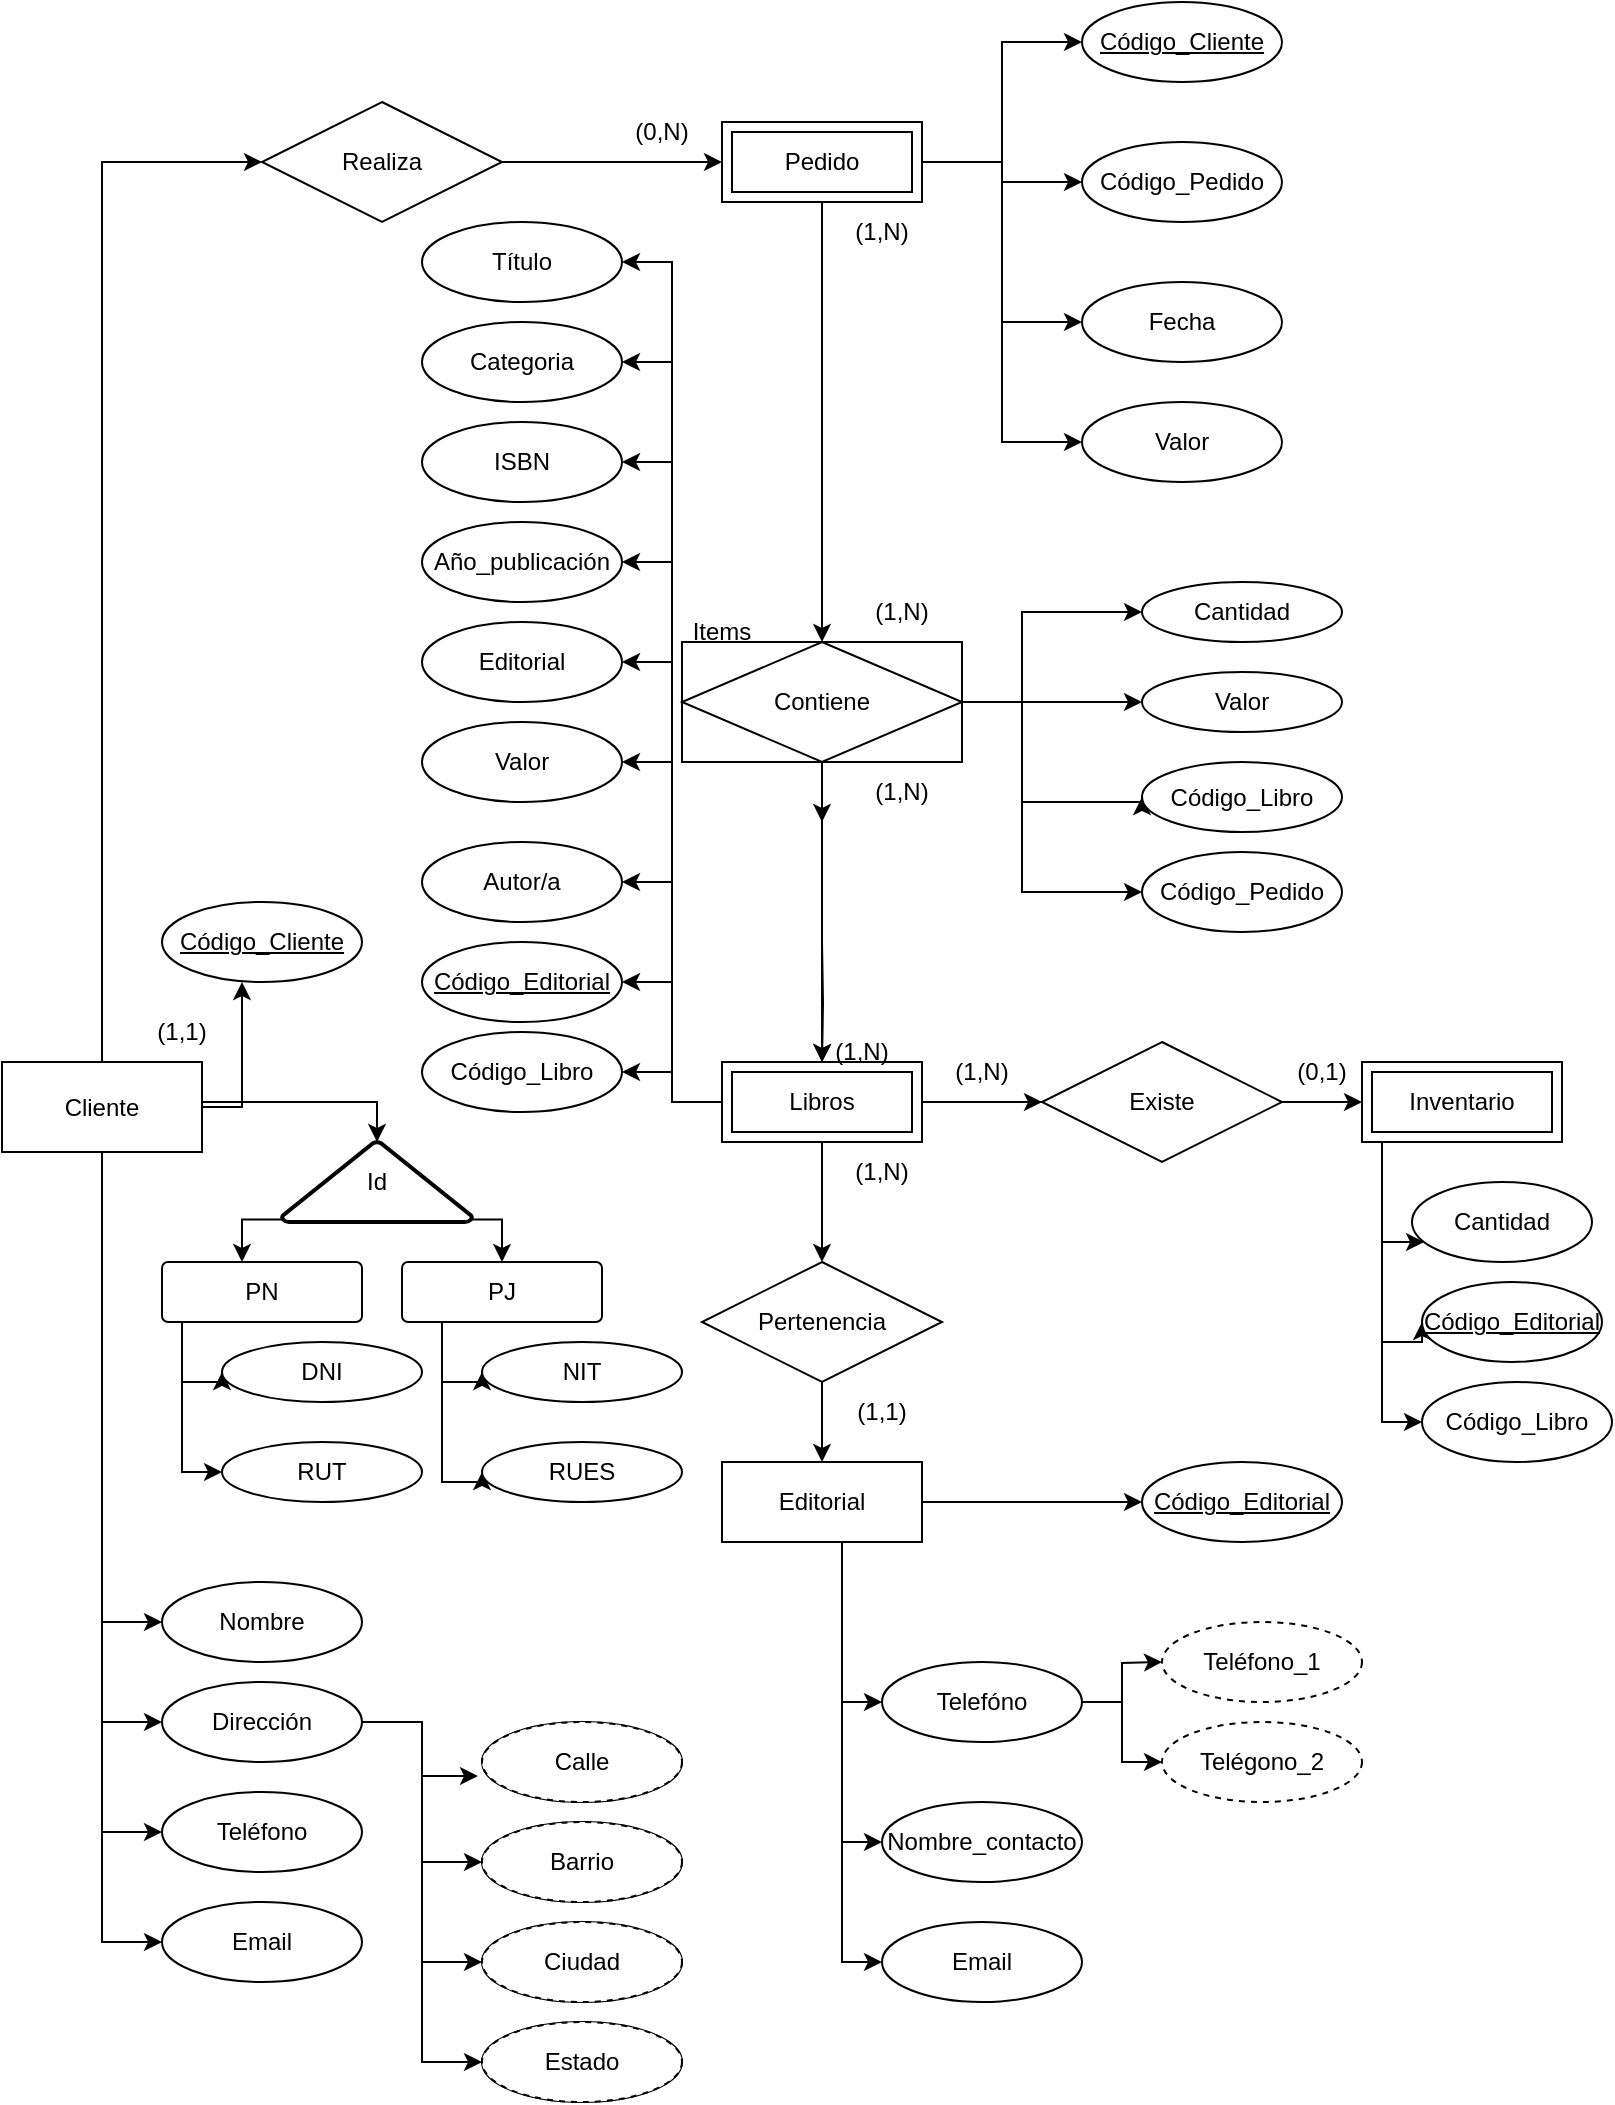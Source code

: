 <mxfile version="26.2.14">
  <diagram name="Página-1" id="ceBpaVaIlLMgrFAXWiwR">
    <mxGraphModel dx="872" dy="431" grid="1" gridSize="10" guides="1" tooltips="1" connect="1" arrows="1" fold="1" page="1" pageScale="1" pageWidth="827" pageHeight="1169" math="0" shadow="0">
      <root>
        <mxCell id="0" />
        <mxCell id="1" parent="0" />
        <mxCell id="bDxKb_9HD-UwIdmwbNHL-8" style="edgeStyle=orthogonalEdgeStyle;rounded=0;orthogonalLoop=1;jettySize=auto;html=1;exitX=0.5;exitY=0;exitDx=0;exitDy=0;entryX=0;entryY=0.5;entryDx=0;entryDy=0;" parent="1" source="bDxKb_9HD-UwIdmwbNHL-1" target="bDxKb_9HD-UwIdmwbNHL-7" edge="1">
          <mxGeometry relative="1" as="geometry" />
        </mxCell>
        <mxCell id="KLPqZJbN-oKYMXdkVxuc-2" style="edgeStyle=orthogonalEdgeStyle;rounded=0;orthogonalLoop=1;jettySize=auto;html=1;exitX=0.5;exitY=1;exitDx=0;exitDy=0;entryX=0;entryY=0.5;entryDx=0;entryDy=0;" edge="1" parent="1" source="bDxKb_9HD-UwIdmwbNHL-1" target="KLPqZJbN-oKYMXdkVxuc-1">
          <mxGeometry relative="1" as="geometry" />
        </mxCell>
        <mxCell id="KLPqZJbN-oKYMXdkVxuc-4" style="edgeStyle=orthogonalEdgeStyle;rounded=0;orthogonalLoop=1;jettySize=auto;html=1;exitX=0.5;exitY=1;exitDx=0;exitDy=0;entryX=0;entryY=0.5;entryDx=0;entryDy=0;" edge="1" parent="1" source="bDxKb_9HD-UwIdmwbNHL-1" target="KLPqZJbN-oKYMXdkVxuc-3">
          <mxGeometry relative="1" as="geometry" />
        </mxCell>
        <mxCell id="KLPqZJbN-oKYMXdkVxuc-9" style="edgeStyle=orthogonalEdgeStyle;rounded=0;orthogonalLoop=1;jettySize=auto;html=1;exitX=0.5;exitY=1;exitDx=0;exitDy=0;entryX=0;entryY=0.5;entryDx=0;entryDy=0;" edge="1" parent="1" source="bDxKb_9HD-UwIdmwbNHL-1" target="KLPqZJbN-oKYMXdkVxuc-7">
          <mxGeometry relative="1" as="geometry" />
        </mxCell>
        <mxCell id="KLPqZJbN-oKYMXdkVxuc-10" style="edgeStyle=orthogonalEdgeStyle;rounded=0;orthogonalLoop=1;jettySize=auto;html=1;exitX=0.5;exitY=1;exitDx=0;exitDy=0;entryX=0;entryY=0.5;entryDx=0;entryDy=0;" edge="1" parent="1" source="bDxKb_9HD-UwIdmwbNHL-1" target="KLPqZJbN-oKYMXdkVxuc-8">
          <mxGeometry relative="1" as="geometry" />
        </mxCell>
        <mxCell id="bDxKb_9HD-UwIdmwbNHL-1" value="Cliente" style="whiteSpace=wrap;html=1;align=center;" parent="1" vertex="1">
          <mxGeometry x="20" y="560" width="100" height="45" as="geometry" />
        </mxCell>
        <mxCell id="bDxKb_9HD-UwIdmwbNHL-14" style="edgeStyle=orthogonalEdgeStyle;rounded=0;orthogonalLoop=1;jettySize=auto;html=1;exitX=0.5;exitY=1;exitDx=0;exitDy=0;entryX=0.5;entryY=0;entryDx=0;entryDy=0;" parent="1" source="bDxKb_9HD-UwIdmwbNHL-28" edge="1">
          <mxGeometry relative="1" as="geometry">
            <mxPoint x="430" y="440" as="targetPoint" />
          </mxGeometry>
        </mxCell>
        <mxCell id="KLPqZJbN-oKYMXdkVxuc-39" style="edgeStyle=orthogonalEdgeStyle;rounded=0;orthogonalLoop=1;jettySize=auto;html=1;entryX=0;entryY=0.5;entryDx=0;entryDy=0;" edge="1" parent="1" target="KLPqZJbN-oKYMXdkVxuc-37">
          <mxGeometry relative="1" as="geometry">
            <mxPoint x="510" y="110" as="sourcePoint" />
            <Array as="points">
              <mxPoint x="520" y="110" />
              <mxPoint x="520" y="190" />
            </Array>
          </mxGeometry>
        </mxCell>
        <mxCell id="KLPqZJbN-oKYMXdkVxuc-40" style="edgeStyle=orthogonalEdgeStyle;rounded=0;orthogonalLoop=1;jettySize=auto;html=1;exitX=1;exitY=0.5;exitDx=0;exitDy=0;entryX=0;entryY=0.5;entryDx=0;entryDy=0;" edge="1" parent="1" source="bDxKb_9HD-UwIdmwbNHL-2" target="KLPqZJbN-oKYMXdkVxuc-38">
          <mxGeometry relative="1" as="geometry" />
        </mxCell>
        <mxCell id="KLPqZJbN-oKYMXdkVxuc-82" style="edgeStyle=orthogonalEdgeStyle;rounded=0;orthogonalLoop=1;jettySize=auto;html=1;exitX=1;exitY=0.5;exitDx=0;exitDy=0;entryX=0;entryY=0.5;entryDx=0;entryDy=0;" edge="1" parent="1" source="bDxKb_9HD-UwIdmwbNHL-2" target="KLPqZJbN-oKYMXdkVxuc-81">
          <mxGeometry relative="1" as="geometry">
            <Array as="points">
              <mxPoint x="520" y="110" />
              <mxPoint x="520" y="50" />
            </Array>
          </mxGeometry>
        </mxCell>
        <mxCell id="KLPqZJbN-oKYMXdkVxuc-89" style="edgeStyle=orthogonalEdgeStyle;rounded=0;orthogonalLoop=1;jettySize=auto;html=1;exitX=1;exitY=0.5;exitDx=0;exitDy=0;entryX=0;entryY=0.5;entryDx=0;entryDy=0;" edge="1" parent="1" source="bDxKb_9HD-UwIdmwbNHL-2" target="KLPqZJbN-oKYMXdkVxuc-88">
          <mxGeometry relative="1" as="geometry" />
        </mxCell>
        <mxCell id="bDxKb_9HD-UwIdmwbNHL-2" value="Pedido" style="shape=ext;margin=3;double=1;whiteSpace=wrap;html=1;align=center;" parent="1" vertex="1">
          <mxGeometry x="380" y="90" width="100" height="40" as="geometry" />
        </mxCell>
        <mxCell id="KLPqZJbN-oKYMXdkVxuc-71" style="edgeStyle=orthogonalEdgeStyle;rounded=0;orthogonalLoop=1;jettySize=auto;html=1;exitX=1;exitY=0.5;exitDx=0;exitDy=0;entryX=0;entryY=0.5;entryDx=0;entryDy=0;" edge="1" parent="1" source="bDxKb_9HD-UwIdmwbNHL-3" target="KLPqZJbN-oKYMXdkVxuc-59">
          <mxGeometry relative="1" as="geometry">
            <Array as="points">
              <mxPoint x="440" y="780" />
              <mxPoint x="440" y="880" />
            </Array>
          </mxGeometry>
        </mxCell>
        <mxCell id="KLPqZJbN-oKYMXdkVxuc-72" style="edgeStyle=orthogonalEdgeStyle;rounded=0;orthogonalLoop=1;jettySize=auto;html=1;exitX=1;exitY=0.5;exitDx=0;exitDy=0;entryX=0;entryY=0.5;entryDx=0;entryDy=0;" edge="1" parent="1" source="bDxKb_9HD-UwIdmwbNHL-3" target="KLPqZJbN-oKYMXdkVxuc-60">
          <mxGeometry relative="1" as="geometry">
            <Array as="points">
              <mxPoint x="440" y="780" />
              <mxPoint x="440" y="950" />
            </Array>
          </mxGeometry>
        </mxCell>
        <mxCell id="KLPqZJbN-oKYMXdkVxuc-73" style="edgeStyle=orthogonalEdgeStyle;rounded=0;orthogonalLoop=1;jettySize=auto;html=1;exitX=1;exitY=0.5;exitDx=0;exitDy=0;entryX=0;entryY=0.5;entryDx=0;entryDy=0;" edge="1" parent="1" source="bDxKb_9HD-UwIdmwbNHL-3" target="KLPqZJbN-oKYMXdkVxuc-61">
          <mxGeometry relative="1" as="geometry">
            <Array as="points">
              <mxPoint x="440" y="780" />
              <mxPoint x="440" y="1010" />
            </Array>
          </mxGeometry>
        </mxCell>
        <mxCell id="KLPqZJbN-oKYMXdkVxuc-80" style="edgeStyle=orthogonalEdgeStyle;rounded=0;orthogonalLoop=1;jettySize=auto;html=1;exitX=1;exitY=0.5;exitDx=0;exitDy=0;entryX=0;entryY=0.5;entryDx=0;entryDy=0;" edge="1" parent="1" source="bDxKb_9HD-UwIdmwbNHL-3" target="KLPqZJbN-oKYMXdkVxuc-79">
          <mxGeometry relative="1" as="geometry" />
        </mxCell>
        <mxCell id="bDxKb_9HD-UwIdmwbNHL-3" value="Editorial" style="whiteSpace=wrap;html=1;align=center;" parent="1" vertex="1">
          <mxGeometry x="380" y="760" width="100" height="40" as="geometry" />
        </mxCell>
        <mxCell id="bDxKb_9HD-UwIdmwbNHL-19" style="edgeStyle=orthogonalEdgeStyle;rounded=0;orthogonalLoop=1;jettySize=auto;html=1;exitX=0.5;exitY=1;exitDx=0;exitDy=0;entryX=0.5;entryY=0;entryDx=0;entryDy=0;" parent="1" source="bDxKb_9HD-UwIdmwbNHL-4" target="bDxKb_9HD-UwIdmwbNHL-18" edge="1">
          <mxGeometry relative="1" as="geometry" />
        </mxCell>
        <mxCell id="bDxKb_9HD-UwIdmwbNHL-23" style="edgeStyle=orthogonalEdgeStyle;rounded=0;orthogonalLoop=1;jettySize=auto;html=1;exitX=1;exitY=0.5;exitDx=0;exitDy=0;entryX=0;entryY=0.5;entryDx=0;entryDy=0;" parent="1" source="bDxKb_9HD-UwIdmwbNHL-4" target="bDxKb_9HD-UwIdmwbNHL-6" edge="1">
          <mxGeometry relative="1" as="geometry" />
        </mxCell>
        <mxCell id="bDxKb_9HD-UwIdmwbNHL-25" style="edgeStyle=orthogonalEdgeStyle;rounded=0;orthogonalLoop=1;jettySize=auto;html=1;exitX=1;exitY=0.5;exitDx=0;exitDy=0;entryX=0;entryY=0.5;entryDx=0;entryDy=0;" parent="1" source="bDxKb_9HD-UwIdmwbNHL-4" target="bDxKb_9HD-UwIdmwbNHL-24" edge="1">
          <mxGeometry relative="1" as="geometry" />
        </mxCell>
        <mxCell id="KLPqZJbN-oKYMXdkVxuc-52" style="edgeStyle=orthogonalEdgeStyle;rounded=0;orthogonalLoop=1;jettySize=auto;html=1;exitX=0;exitY=0.5;exitDx=0;exitDy=0;entryX=1;entryY=0.5;entryDx=0;entryDy=0;" edge="1" parent="1" source="bDxKb_9HD-UwIdmwbNHL-4" target="KLPqZJbN-oKYMXdkVxuc-43">
          <mxGeometry relative="1" as="geometry" />
        </mxCell>
        <mxCell id="KLPqZJbN-oKYMXdkVxuc-53" style="edgeStyle=orthogonalEdgeStyle;rounded=0;orthogonalLoop=1;jettySize=auto;html=1;exitX=0;exitY=0.5;exitDx=0;exitDy=0;entryX=1;entryY=0.5;entryDx=0;entryDy=0;" edge="1" parent="1" source="bDxKb_9HD-UwIdmwbNHL-4" target="KLPqZJbN-oKYMXdkVxuc-44">
          <mxGeometry relative="1" as="geometry" />
        </mxCell>
        <mxCell id="KLPqZJbN-oKYMXdkVxuc-54" style="edgeStyle=orthogonalEdgeStyle;rounded=0;orthogonalLoop=1;jettySize=auto;html=1;exitX=0;exitY=0.5;exitDx=0;exitDy=0;entryX=1;entryY=0.5;entryDx=0;entryDy=0;" edge="1" parent="1" source="bDxKb_9HD-UwIdmwbNHL-4" target="KLPqZJbN-oKYMXdkVxuc-45">
          <mxGeometry relative="1" as="geometry" />
        </mxCell>
        <mxCell id="KLPqZJbN-oKYMXdkVxuc-55" style="edgeStyle=orthogonalEdgeStyle;rounded=0;orthogonalLoop=1;jettySize=auto;html=1;exitX=0;exitY=0.5;exitDx=0;exitDy=0;entryX=1;entryY=0.5;entryDx=0;entryDy=0;" edge="1" parent="1" source="bDxKb_9HD-UwIdmwbNHL-4" target="KLPqZJbN-oKYMXdkVxuc-46">
          <mxGeometry relative="1" as="geometry" />
        </mxCell>
        <mxCell id="KLPqZJbN-oKYMXdkVxuc-56" style="edgeStyle=orthogonalEdgeStyle;rounded=0;orthogonalLoop=1;jettySize=auto;html=1;exitX=0;exitY=0.5;exitDx=0;exitDy=0;entryX=1;entryY=0.5;entryDx=0;entryDy=0;" edge="1" parent="1" source="bDxKb_9HD-UwIdmwbNHL-4" target="KLPqZJbN-oKYMXdkVxuc-47">
          <mxGeometry relative="1" as="geometry" />
        </mxCell>
        <mxCell id="KLPqZJbN-oKYMXdkVxuc-57" style="edgeStyle=orthogonalEdgeStyle;rounded=0;orthogonalLoop=1;jettySize=auto;html=1;exitX=0;exitY=0.5;exitDx=0;exitDy=0;entryX=1;entryY=0.5;entryDx=0;entryDy=0;" edge="1" parent="1" source="bDxKb_9HD-UwIdmwbNHL-4" target="KLPqZJbN-oKYMXdkVxuc-48">
          <mxGeometry relative="1" as="geometry" />
        </mxCell>
        <mxCell id="KLPqZJbN-oKYMXdkVxuc-58" style="edgeStyle=orthogonalEdgeStyle;rounded=0;orthogonalLoop=1;jettySize=auto;html=1;exitX=0;exitY=0.5;exitDx=0;exitDy=0;entryX=1;entryY=0.5;entryDx=0;entryDy=0;" edge="1" parent="1" source="bDxKb_9HD-UwIdmwbNHL-4" target="KLPqZJbN-oKYMXdkVxuc-49">
          <mxGeometry relative="1" as="geometry" />
        </mxCell>
        <mxCell id="KLPqZJbN-oKYMXdkVxuc-84" style="edgeStyle=orthogonalEdgeStyle;rounded=0;orthogonalLoop=1;jettySize=auto;html=1;exitX=0;exitY=0.5;exitDx=0;exitDy=0;entryX=1;entryY=0.5;entryDx=0;entryDy=0;" edge="1" parent="1" source="bDxKb_9HD-UwIdmwbNHL-4" target="KLPqZJbN-oKYMXdkVxuc-83">
          <mxGeometry relative="1" as="geometry" />
        </mxCell>
        <mxCell id="KLPqZJbN-oKYMXdkVxuc-101" style="edgeStyle=orthogonalEdgeStyle;rounded=0;orthogonalLoop=1;jettySize=auto;html=1;exitX=0;exitY=0.5;exitDx=0;exitDy=0;entryX=1;entryY=0.5;entryDx=0;entryDy=0;" edge="1" parent="1" source="bDxKb_9HD-UwIdmwbNHL-4" target="KLPqZJbN-oKYMXdkVxuc-97">
          <mxGeometry relative="1" as="geometry" />
        </mxCell>
        <mxCell id="bDxKb_9HD-UwIdmwbNHL-4" value="Libros" style="shape=ext;margin=3;double=1;whiteSpace=wrap;html=1;align=center;" parent="1" vertex="1">
          <mxGeometry x="380" y="560" width="100" height="40" as="geometry" />
        </mxCell>
        <mxCell id="KLPqZJbN-oKYMXdkVxuc-42" style="edgeStyle=orthogonalEdgeStyle;rounded=0;orthogonalLoop=1;jettySize=auto;html=1;exitX=0.5;exitY=1;exitDx=0;exitDy=0;" edge="1" parent="1" source="bDxKb_9HD-UwIdmwbNHL-6" target="KLPqZJbN-oKYMXdkVxuc-41">
          <mxGeometry relative="1" as="geometry">
            <Array as="points">
              <mxPoint x="710" y="600" />
              <mxPoint x="710" y="650" />
            </Array>
          </mxGeometry>
        </mxCell>
        <mxCell id="KLPqZJbN-oKYMXdkVxuc-87" style="edgeStyle=orthogonalEdgeStyle;rounded=0;orthogonalLoop=1;jettySize=auto;html=1;exitX=0;exitY=1;exitDx=0;exitDy=0;entryX=0;entryY=0.5;entryDx=0;entryDy=0;" edge="1" parent="1" source="bDxKb_9HD-UwIdmwbNHL-6" target="KLPqZJbN-oKYMXdkVxuc-85">
          <mxGeometry relative="1" as="geometry">
            <Array as="points">
              <mxPoint x="710" y="600" />
              <mxPoint x="710" y="700" />
            </Array>
          </mxGeometry>
        </mxCell>
        <mxCell id="KLPqZJbN-oKYMXdkVxuc-99" style="edgeStyle=orthogonalEdgeStyle;rounded=0;orthogonalLoop=1;jettySize=auto;html=1;exitX=0;exitY=1;exitDx=0;exitDy=0;entryX=0;entryY=0.5;entryDx=0;entryDy=0;" edge="1" parent="1" source="bDxKb_9HD-UwIdmwbNHL-6" target="KLPqZJbN-oKYMXdkVxuc-98">
          <mxGeometry relative="1" as="geometry">
            <Array as="points">
              <mxPoint x="710" y="600" />
              <mxPoint x="710" y="740" />
            </Array>
          </mxGeometry>
        </mxCell>
        <mxCell id="bDxKb_9HD-UwIdmwbNHL-6" value="Inventario" style="shape=ext;margin=3;double=1;whiteSpace=wrap;html=1;align=center;" parent="1" vertex="1">
          <mxGeometry x="700" y="560" width="100" height="40" as="geometry" />
        </mxCell>
        <mxCell id="bDxKb_9HD-UwIdmwbNHL-9" style="edgeStyle=orthogonalEdgeStyle;rounded=0;orthogonalLoop=1;jettySize=auto;html=1;exitX=1;exitY=0.5;exitDx=0;exitDy=0;entryX=0;entryY=0.5;entryDx=0;entryDy=0;" parent="1" source="bDxKb_9HD-UwIdmwbNHL-7" target="bDxKb_9HD-UwIdmwbNHL-2" edge="1">
          <mxGeometry relative="1" as="geometry" />
        </mxCell>
        <mxCell id="bDxKb_9HD-UwIdmwbNHL-7" value="Realiza" style="shape=rhombus;perimeter=rhombusPerimeter;whiteSpace=wrap;html=1;align=center;" parent="1" vertex="1">
          <mxGeometry x="150" y="80" width="120" height="60" as="geometry" />
        </mxCell>
        <mxCell id="bDxKb_9HD-UwIdmwbNHL-11" value="(1,1)" style="text;html=1;align=center;verticalAlign=middle;whiteSpace=wrap;rounded=0;" parent="1" vertex="1">
          <mxGeometry x="80" y="530" width="60" height="30" as="geometry" />
        </mxCell>
        <mxCell id="bDxKb_9HD-UwIdmwbNHL-12" value="(0,N)" style="text;html=1;align=center;verticalAlign=middle;whiteSpace=wrap;rounded=0;" parent="1" vertex="1">
          <mxGeometry x="320" y="80" width="60" height="30" as="geometry" />
        </mxCell>
        <mxCell id="bDxKb_9HD-UwIdmwbNHL-15" style="edgeStyle=orthogonalEdgeStyle;rounded=0;orthogonalLoop=1;jettySize=auto;html=1;exitX=0.5;exitY=1;exitDx=0;exitDy=0;entryX=0.5;entryY=0;entryDx=0;entryDy=0;" parent="1" target="bDxKb_9HD-UwIdmwbNHL-4" edge="1">
          <mxGeometry relative="1" as="geometry">
            <mxPoint x="430" y="530" as="targetPoint" />
            <mxPoint x="430" y="500" as="sourcePoint" />
            <Array as="points" />
          </mxGeometry>
        </mxCell>
        <mxCell id="bDxKb_9HD-UwIdmwbNHL-16" value="(1,N)" style="text;html=1;align=center;verticalAlign=middle;whiteSpace=wrap;rounded=0;" parent="1" vertex="1">
          <mxGeometry x="430" y="130" width="60" height="30" as="geometry" />
        </mxCell>
        <mxCell id="bDxKb_9HD-UwIdmwbNHL-17" value="(1,N)" style="text;html=1;align=center;verticalAlign=middle;whiteSpace=wrap;rounded=0;" parent="1" vertex="1">
          <mxGeometry x="440" y="410" width="60" height="30" as="geometry" />
        </mxCell>
        <mxCell id="bDxKb_9HD-UwIdmwbNHL-20" style="edgeStyle=orthogonalEdgeStyle;rounded=0;orthogonalLoop=1;jettySize=auto;html=1;exitX=0.5;exitY=1;exitDx=0;exitDy=0;entryX=0.5;entryY=0;entryDx=0;entryDy=0;" parent="1" source="bDxKb_9HD-UwIdmwbNHL-18" target="bDxKb_9HD-UwIdmwbNHL-3" edge="1">
          <mxGeometry relative="1" as="geometry" />
        </mxCell>
        <mxCell id="bDxKb_9HD-UwIdmwbNHL-18" value="Pertenencia" style="shape=rhombus;perimeter=rhombusPerimeter;whiteSpace=wrap;html=1;align=center;" parent="1" vertex="1">
          <mxGeometry x="370" y="660" width="120" height="60" as="geometry" />
        </mxCell>
        <mxCell id="bDxKb_9HD-UwIdmwbNHL-21" value="(1,N)" style="text;html=1;align=center;verticalAlign=middle;whiteSpace=wrap;rounded=0;" parent="1" vertex="1">
          <mxGeometry x="430" y="600" width="60" height="30" as="geometry" />
        </mxCell>
        <mxCell id="bDxKb_9HD-UwIdmwbNHL-22" value="(1,1)" style="text;html=1;align=center;verticalAlign=middle;whiteSpace=wrap;rounded=0;" parent="1" vertex="1">
          <mxGeometry x="430" y="720" width="60" height="30" as="geometry" />
        </mxCell>
        <mxCell id="bDxKb_9HD-UwIdmwbNHL-24" value="Existe" style="shape=rhombus;perimeter=rhombusPerimeter;whiteSpace=wrap;html=1;align=center;" parent="1" vertex="1">
          <mxGeometry x="540" y="550" width="120" height="60" as="geometry" />
        </mxCell>
        <mxCell id="bDxKb_9HD-UwIdmwbNHL-26" value="(1,N)" style="text;html=1;align=center;verticalAlign=middle;whiteSpace=wrap;rounded=0;" parent="1" vertex="1">
          <mxGeometry x="480" y="550" width="60" height="30" as="geometry" />
        </mxCell>
        <mxCell id="bDxKb_9HD-UwIdmwbNHL-27" value="(0,1)" style="text;html=1;align=center;verticalAlign=middle;whiteSpace=wrap;rounded=0;" parent="1" vertex="1">
          <mxGeometry x="650" y="550" width="60" height="30" as="geometry" />
        </mxCell>
        <mxCell id="bDxKb_9HD-UwIdmwbNHL-29" value="Items" style="text;html=1;align=center;verticalAlign=middle;whiteSpace=wrap;rounded=0;" parent="1" vertex="1">
          <mxGeometry x="350" y="330" width="60" height="30" as="geometry" />
        </mxCell>
        <mxCell id="bDxKb_9HD-UwIdmwbNHL-30" value="(1,N)" style="text;html=1;align=center;verticalAlign=middle;whiteSpace=wrap;rounded=0;" parent="1" vertex="1">
          <mxGeometry x="440" y="320" width="60" height="30" as="geometry" />
        </mxCell>
        <mxCell id="bDxKb_9HD-UwIdmwbNHL-31" value="(1,N)" style="text;html=1;align=center;verticalAlign=middle;whiteSpace=wrap;rounded=0;" parent="1" vertex="1">
          <mxGeometry x="420" y="540" width="60" height="30" as="geometry" />
        </mxCell>
        <mxCell id="KLPqZJbN-oKYMXdkVxuc-1" value="Nombre" style="ellipse;whiteSpace=wrap;html=1;align=center;" vertex="1" parent="1">
          <mxGeometry x="100" y="820" width="100" height="40" as="geometry" />
        </mxCell>
        <mxCell id="KLPqZJbN-oKYMXdkVxuc-15" style="edgeStyle=orthogonalEdgeStyle;rounded=0;orthogonalLoop=1;jettySize=auto;html=1;exitX=1;exitY=0.5;exitDx=0;exitDy=0;entryX=0;entryY=0.5;entryDx=0;entryDy=0;" edge="1" parent="1" source="KLPqZJbN-oKYMXdkVxuc-3" target="KLPqZJbN-oKYMXdkVxuc-12">
          <mxGeometry relative="1" as="geometry" />
        </mxCell>
        <mxCell id="KLPqZJbN-oKYMXdkVxuc-16" style="edgeStyle=orthogonalEdgeStyle;rounded=0;orthogonalLoop=1;jettySize=auto;html=1;exitX=1;exitY=0.5;exitDx=0;exitDy=0;entryX=0;entryY=0.5;entryDx=0;entryDy=0;" edge="1" parent="1" source="KLPqZJbN-oKYMXdkVxuc-3" target="KLPqZJbN-oKYMXdkVxuc-13">
          <mxGeometry relative="1" as="geometry" />
        </mxCell>
        <mxCell id="KLPqZJbN-oKYMXdkVxuc-18" style="edgeStyle=orthogonalEdgeStyle;rounded=0;orthogonalLoop=1;jettySize=auto;html=1;exitX=1;exitY=0.5;exitDx=0;exitDy=0;entryX=0;entryY=0.5;entryDx=0;entryDy=0;" edge="1" parent="1" source="KLPqZJbN-oKYMXdkVxuc-3" target="KLPqZJbN-oKYMXdkVxuc-17">
          <mxGeometry relative="1" as="geometry" />
        </mxCell>
        <mxCell id="KLPqZJbN-oKYMXdkVxuc-3" value="Dirección" style="ellipse;whiteSpace=wrap;html=1;align=center;" vertex="1" parent="1">
          <mxGeometry x="100" y="870" width="100" height="40" as="geometry" />
        </mxCell>
        <mxCell id="KLPqZJbN-oKYMXdkVxuc-7" value="Teléfono" style="ellipse;whiteSpace=wrap;html=1;align=center;" vertex="1" parent="1">
          <mxGeometry x="100" y="925" width="100" height="40" as="geometry" />
        </mxCell>
        <mxCell id="KLPqZJbN-oKYMXdkVxuc-8" value="Email" style="ellipse;whiteSpace=wrap;html=1;align=center;" vertex="1" parent="1">
          <mxGeometry x="100" y="980" width="100" height="40" as="geometry" />
        </mxCell>
        <mxCell id="KLPqZJbN-oKYMXdkVxuc-11" value="Calle" style="ellipse;whiteSpace=wrap;html=1;align=center;" vertex="1" parent="1">
          <mxGeometry x="260" y="890" width="100" height="40" as="geometry" />
        </mxCell>
        <mxCell id="KLPqZJbN-oKYMXdkVxuc-12" value="Barrio" style="ellipse;whiteSpace=wrap;html=1;align=center;" vertex="1" parent="1">
          <mxGeometry x="260" y="940" width="100" height="40" as="geometry" />
        </mxCell>
        <mxCell id="KLPqZJbN-oKYMXdkVxuc-13" value="Ciudad" style="ellipse;whiteSpace=wrap;html=1;align=center;" vertex="1" parent="1">
          <mxGeometry x="260" y="990" width="100" height="40" as="geometry" />
        </mxCell>
        <mxCell id="KLPqZJbN-oKYMXdkVxuc-14" style="edgeStyle=orthogonalEdgeStyle;rounded=0;orthogonalLoop=1;jettySize=auto;html=1;exitX=1;exitY=0.5;exitDx=0;exitDy=0;entryX=-0.02;entryY=0.675;entryDx=0;entryDy=0;entryPerimeter=0;" edge="1" parent="1" source="KLPqZJbN-oKYMXdkVxuc-3" target="KLPqZJbN-oKYMXdkVxuc-11">
          <mxGeometry relative="1" as="geometry" />
        </mxCell>
        <mxCell id="KLPqZJbN-oKYMXdkVxuc-17" value="Estado" style="ellipse;whiteSpace=wrap;html=1;align=center;" vertex="1" parent="1">
          <mxGeometry x="260" y="1040" width="100" height="40" as="geometry" />
        </mxCell>
        <mxCell id="KLPqZJbN-oKYMXdkVxuc-24" style="edgeStyle=orthogonalEdgeStyle;rounded=0;orthogonalLoop=1;jettySize=auto;html=1;exitX=0.01;exitY=0.97;exitDx=0;exitDy=0;exitPerimeter=0;entryX=0.5;entryY=0;entryDx=0;entryDy=0;" edge="1" parent="1" source="KLPqZJbN-oKYMXdkVxuc-20">
          <mxGeometry relative="1" as="geometry">
            <mxPoint x="140" y="660" as="targetPoint" />
          </mxGeometry>
        </mxCell>
        <mxCell id="KLPqZJbN-oKYMXdkVxuc-25" style="edgeStyle=orthogonalEdgeStyle;rounded=0;orthogonalLoop=1;jettySize=auto;html=1;exitX=0.99;exitY=0.97;exitDx=0;exitDy=0;exitPerimeter=0;entryX=0.5;entryY=0;entryDx=0;entryDy=0;" edge="1" parent="1" source="KLPqZJbN-oKYMXdkVxuc-20" target="KLPqZJbN-oKYMXdkVxuc-23">
          <mxGeometry relative="1" as="geometry" />
        </mxCell>
        <mxCell id="KLPqZJbN-oKYMXdkVxuc-20" value="Id" style="strokeWidth=2;html=1;shape=mxgraph.flowchart.extract_or_measurement;whiteSpace=wrap;" vertex="1" parent="1">
          <mxGeometry x="160" y="600" width="95" height="40" as="geometry" />
        </mxCell>
        <mxCell id="KLPqZJbN-oKYMXdkVxuc-21" style="edgeStyle=orthogonalEdgeStyle;rounded=0;orthogonalLoop=1;jettySize=auto;html=1;exitX=1;exitY=0.5;exitDx=0;exitDy=0;entryX=0.5;entryY=0;entryDx=0;entryDy=0;entryPerimeter=0;" edge="1" parent="1" source="bDxKb_9HD-UwIdmwbNHL-1" target="KLPqZJbN-oKYMXdkVxuc-20">
          <mxGeometry relative="1" as="geometry">
            <Array as="points">
              <mxPoint x="120" y="580" />
              <mxPoint x="208" y="580" />
            </Array>
          </mxGeometry>
        </mxCell>
        <mxCell id="KLPqZJbN-oKYMXdkVxuc-31" style="edgeStyle=orthogonalEdgeStyle;rounded=0;orthogonalLoop=1;jettySize=auto;html=1;entryX=0;entryY=0.5;entryDx=0;entryDy=0;" edge="1" parent="1" target="KLPqZJbN-oKYMXdkVxuc-28">
          <mxGeometry relative="1" as="geometry">
            <mxPoint x="110" y="770" as="targetPoint" />
            <mxPoint x="110" y="720" as="sourcePoint" />
            <Array as="points">
              <mxPoint x="110" y="690" />
              <mxPoint x="110" y="770" />
            </Array>
          </mxGeometry>
        </mxCell>
        <mxCell id="KLPqZJbN-oKYMXdkVxuc-32" style="edgeStyle=orthogonalEdgeStyle;rounded=0;orthogonalLoop=1;jettySize=auto;html=1;exitX=0;exitY=0.75;exitDx=0;exitDy=0;entryX=0;entryY=0.5;entryDx=0;entryDy=0;" edge="1" parent="1" source="KLPqZJbN-oKYMXdkVxuc-22" target="KLPqZJbN-oKYMXdkVxuc-27">
          <mxGeometry relative="1" as="geometry">
            <Array as="points">
              <mxPoint x="110" y="683" />
              <mxPoint x="110" y="720" />
            </Array>
          </mxGeometry>
        </mxCell>
        <mxCell id="KLPqZJbN-oKYMXdkVxuc-22" value="PN" style="rounded=1;arcSize=10;whiteSpace=wrap;html=1;align=center;" vertex="1" parent="1">
          <mxGeometry x="100" y="660" width="100" height="30" as="geometry" />
        </mxCell>
        <mxCell id="KLPqZJbN-oKYMXdkVxuc-33" style="edgeStyle=orthogonalEdgeStyle;rounded=0;orthogonalLoop=1;jettySize=auto;html=1;exitX=0.25;exitY=1;exitDx=0;exitDy=0;entryX=0;entryY=0.5;entryDx=0;entryDy=0;" edge="1" parent="1" source="KLPqZJbN-oKYMXdkVxuc-23" target="KLPqZJbN-oKYMXdkVxuc-30">
          <mxGeometry relative="1" as="geometry">
            <Array as="points">
              <mxPoint x="240" y="690" />
              <mxPoint x="240" y="770" />
            </Array>
          </mxGeometry>
        </mxCell>
        <mxCell id="KLPqZJbN-oKYMXdkVxuc-34" style="edgeStyle=orthogonalEdgeStyle;rounded=0;orthogonalLoop=1;jettySize=auto;html=1;exitX=0.25;exitY=1;exitDx=0;exitDy=0;entryX=0;entryY=0.5;entryDx=0;entryDy=0;" edge="1" parent="1" source="KLPqZJbN-oKYMXdkVxuc-23" target="KLPqZJbN-oKYMXdkVxuc-29">
          <mxGeometry relative="1" as="geometry">
            <Array as="points">
              <mxPoint x="240" y="690" />
              <mxPoint x="240" y="720" />
            </Array>
          </mxGeometry>
        </mxCell>
        <mxCell id="KLPqZJbN-oKYMXdkVxuc-23" value="PJ" style="rounded=1;arcSize=10;whiteSpace=wrap;html=1;align=center;" vertex="1" parent="1">
          <mxGeometry x="220" y="660" width="100" height="30" as="geometry" />
        </mxCell>
        <mxCell id="KLPqZJbN-oKYMXdkVxuc-27" value="DNI" style="ellipse;whiteSpace=wrap;html=1;align=center;" vertex="1" parent="1">
          <mxGeometry x="130" y="700" width="100" height="30" as="geometry" />
        </mxCell>
        <mxCell id="KLPqZJbN-oKYMXdkVxuc-28" value="RUT" style="ellipse;whiteSpace=wrap;html=1;align=center;" vertex="1" parent="1">
          <mxGeometry x="130" y="750" width="100" height="30" as="geometry" />
        </mxCell>
        <mxCell id="KLPqZJbN-oKYMXdkVxuc-29" value="NIT" style="ellipse;whiteSpace=wrap;html=1;align=center;" vertex="1" parent="1">
          <mxGeometry x="260" y="700" width="100" height="30" as="geometry" />
        </mxCell>
        <mxCell id="KLPqZJbN-oKYMXdkVxuc-30" value="RUES" style="ellipse;whiteSpace=wrap;html=1;align=center;" vertex="1" parent="1">
          <mxGeometry x="260" y="750" width="100" height="30" as="geometry" />
        </mxCell>
        <mxCell id="KLPqZJbN-oKYMXdkVxuc-37" value="Fecha" style="ellipse;whiteSpace=wrap;html=1;align=center;" vertex="1" parent="1">
          <mxGeometry x="560" y="170" width="100" height="40" as="geometry" />
        </mxCell>
        <mxCell id="KLPqZJbN-oKYMXdkVxuc-38" value="Valor" style="ellipse;whiteSpace=wrap;html=1;align=center;" vertex="1" parent="1">
          <mxGeometry x="560" y="230" width="100" height="40" as="geometry" />
        </mxCell>
        <mxCell id="KLPqZJbN-oKYMXdkVxuc-41" value="Cantidad" style="ellipse;whiteSpace=wrap;html=1;align=center;" vertex="1" parent="1">
          <mxGeometry x="725" y="620" width="90" height="40" as="geometry" />
        </mxCell>
        <mxCell id="KLPqZJbN-oKYMXdkVxuc-43" value="Título" style="ellipse;whiteSpace=wrap;html=1;align=center;" vertex="1" parent="1">
          <mxGeometry x="230" y="140" width="100" height="40" as="geometry" />
        </mxCell>
        <mxCell id="KLPqZJbN-oKYMXdkVxuc-44" value="Categoria" style="ellipse;whiteSpace=wrap;html=1;align=center;" vertex="1" parent="1">
          <mxGeometry x="230" y="190" width="100" height="40" as="geometry" />
        </mxCell>
        <mxCell id="KLPqZJbN-oKYMXdkVxuc-45" value="ISBN" style="ellipse;whiteSpace=wrap;html=1;align=center;" vertex="1" parent="1">
          <mxGeometry x="230" y="240" width="100" height="40" as="geometry" />
        </mxCell>
        <mxCell id="KLPqZJbN-oKYMXdkVxuc-50" style="edgeStyle=orthogonalEdgeStyle;rounded=0;orthogonalLoop=1;jettySize=auto;html=1;exitX=0.5;exitY=0;exitDx=0;exitDy=0;" edge="1" parent="1" source="KLPqZJbN-oKYMXdkVxuc-46">
          <mxGeometry relative="1" as="geometry">
            <mxPoint x="280" y="290" as="targetPoint" />
          </mxGeometry>
        </mxCell>
        <mxCell id="KLPqZJbN-oKYMXdkVxuc-46" value="Año_publicación" style="ellipse;whiteSpace=wrap;html=1;align=center;" vertex="1" parent="1">
          <mxGeometry x="230" y="290" width="100" height="40" as="geometry" />
        </mxCell>
        <mxCell id="KLPqZJbN-oKYMXdkVxuc-47" value="Editorial" style="ellipse;whiteSpace=wrap;html=1;align=center;" vertex="1" parent="1">
          <mxGeometry x="230" y="340" width="100" height="40" as="geometry" />
        </mxCell>
        <mxCell id="KLPqZJbN-oKYMXdkVxuc-48" value="Valor" style="ellipse;whiteSpace=wrap;html=1;align=center;" vertex="1" parent="1">
          <mxGeometry x="230" y="390" width="100" height="40" as="geometry" />
        </mxCell>
        <mxCell id="KLPqZJbN-oKYMXdkVxuc-49" value="Autor/a" style="ellipse;whiteSpace=wrap;html=1;align=center;" vertex="1" parent="1">
          <mxGeometry x="230" y="450" width="100" height="40" as="geometry" />
        </mxCell>
        <mxCell id="KLPqZJbN-oKYMXdkVxuc-74" style="edgeStyle=orthogonalEdgeStyle;rounded=0;orthogonalLoop=1;jettySize=auto;html=1;exitX=1;exitY=0.5;exitDx=0;exitDy=0;entryX=0;entryY=0.5;entryDx=0;entryDy=0;" edge="1" parent="1" source="KLPqZJbN-oKYMXdkVxuc-59">
          <mxGeometry relative="1" as="geometry">
            <mxPoint x="600" y="860" as="targetPoint" />
          </mxGeometry>
        </mxCell>
        <mxCell id="KLPqZJbN-oKYMXdkVxuc-59" value="Telefóno" style="ellipse;whiteSpace=wrap;html=1;align=center;" vertex="1" parent="1">
          <mxGeometry x="460" y="860" width="100" height="40" as="geometry" />
        </mxCell>
        <mxCell id="KLPqZJbN-oKYMXdkVxuc-60" value="Nombre_contacto" style="ellipse;whiteSpace=wrap;html=1;align=center;" vertex="1" parent="1">
          <mxGeometry x="460" y="930" width="100" height="40" as="geometry" />
        </mxCell>
        <mxCell id="KLPqZJbN-oKYMXdkVxuc-61" value="Email" style="ellipse;whiteSpace=wrap;html=1;align=center;" vertex="1" parent="1">
          <mxGeometry x="460" y="990" width="100" height="40" as="geometry" />
        </mxCell>
        <mxCell id="KLPqZJbN-oKYMXdkVxuc-62" value="Teléfono_1" style="ellipse;whiteSpace=wrap;html=1;align=center;dashed=1;" vertex="1" parent="1">
          <mxGeometry x="600" y="840" width="100" height="40" as="geometry" />
        </mxCell>
        <mxCell id="KLPqZJbN-oKYMXdkVxuc-63" value="Telégono_2" style="ellipse;whiteSpace=wrap;html=1;align=center;dashed=1;" vertex="1" parent="1">
          <mxGeometry x="600" y="890" width="100" height="40" as="geometry" />
        </mxCell>
        <mxCell id="KLPqZJbN-oKYMXdkVxuc-64" value="Calle" style="ellipse;whiteSpace=wrap;html=1;align=center;dashed=1;" vertex="1" parent="1">
          <mxGeometry x="260" y="890" width="100" height="40" as="geometry" />
        </mxCell>
        <mxCell id="KLPqZJbN-oKYMXdkVxuc-65" value="Barrio" style="ellipse;whiteSpace=wrap;html=1;align=center;dashed=1;" vertex="1" parent="1">
          <mxGeometry x="260" y="940" width="100" height="40" as="geometry" />
        </mxCell>
        <mxCell id="KLPqZJbN-oKYMXdkVxuc-66" value="Ciudad" style="ellipse;whiteSpace=wrap;html=1;align=center;dashed=1;" vertex="1" parent="1">
          <mxGeometry x="260" y="990" width="100" height="40" as="geometry" />
        </mxCell>
        <mxCell id="KLPqZJbN-oKYMXdkVxuc-67" value="Estado" style="ellipse;whiteSpace=wrap;html=1;align=center;dashed=1;" vertex="1" parent="1">
          <mxGeometry x="260" y="1040" width="100" height="40" as="geometry" />
        </mxCell>
        <mxCell id="KLPqZJbN-oKYMXdkVxuc-75" style="edgeStyle=orthogonalEdgeStyle;rounded=0;orthogonalLoop=1;jettySize=auto;html=1;exitX=1;exitY=0.5;exitDx=0;exitDy=0;entryX=0;entryY=0.5;entryDx=0;entryDy=0;" edge="1" parent="1" source="KLPqZJbN-oKYMXdkVxuc-59" target="KLPqZJbN-oKYMXdkVxuc-63">
          <mxGeometry relative="1" as="geometry" />
        </mxCell>
        <mxCell id="KLPqZJbN-oKYMXdkVxuc-76" value="Código_Cliente" style="ellipse;whiteSpace=wrap;html=1;align=center;fontStyle=4;" vertex="1" parent="1">
          <mxGeometry x="100" y="480" width="100" height="40" as="geometry" />
        </mxCell>
        <mxCell id="KLPqZJbN-oKYMXdkVxuc-77" style="edgeStyle=orthogonalEdgeStyle;rounded=0;orthogonalLoop=1;jettySize=auto;html=1;exitX=1;exitY=0.5;exitDx=0;exitDy=0;entryX=0.4;entryY=1;entryDx=0;entryDy=0;entryPerimeter=0;" edge="1" parent="1" source="bDxKb_9HD-UwIdmwbNHL-1" target="KLPqZJbN-oKYMXdkVxuc-76">
          <mxGeometry relative="1" as="geometry" />
        </mxCell>
        <mxCell id="KLPqZJbN-oKYMXdkVxuc-79" value="Código_Editorial" style="ellipse;whiteSpace=wrap;html=1;align=center;fontStyle=4;" vertex="1" parent="1">
          <mxGeometry x="590" y="760" width="100" height="40" as="geometry" />
        </mxCell>
        <mxCell id="KLPqZJbN-oKYMXdkVxuc-81" value="Código_Cliente" style="ellipse;whiteSpace=wrap;html=1;align=center;fontStyle=4;" vertex="1" parent="1">
          <mxGeometry x="560" y="30" width="100" height="40" as="geometry" />
        </mxCell>
        <mxCell id="KLPqZJbN-oKYMXdkVxuc-83" value="Código_Editorial" style="ellipse;whiteSpace=wrap;html=1;align=center;fontStyle=4;" vertex="1" parent="1">
          <mxGeometry x="230" y="500" width="100" height="40" as="geometry" />
        </mxCell>
        <mxCell id="KLPqZJbN-oKYMXdkVxuc-85" value="Código_Editorial" style="ellipse;whiteSpace=wrap;html=1;align=center;fontStyle=4;" vertex="1" parent="1">
          <mxGeometry x="730" y="670" width="90" height="40" as="geometry" />
        </mxCell>
        <mxCell id="KLPqZJbN-oKYMXdkVxuc-88" value="Código_Pedido" style="ellipse;whiteSpace=wrap;html=1;align=center;" vertex="1" parent="1">
          <mxGeometry x="560" y="100" width="100" height="40" as="geometry" />
        </mxCell>
        <mxCell id="KLPqZJbN-oKYMXdkVxuc-91" value="" style="edgeStyle=orthogonalEdgeStyle;rounded=0;orthogonalLoop=1;jettySize=auto;html=1;exitX=0.5;exitY=1;exitDx=0;exitDy=0;entryX=0.5;entryY=0;entryDx=0;entryDy=0;" edge="1" parent="1" source="bDxKb_9HD-UwIdmwbNHL-2" target="bDxKb_9HD-UwIdmwbNHL-28">
          <mxGeometry relative="1" as="geometry">
            <mxPoint x="430" y="440" as="targetPoint" />
            <mxPoint x="430" y="130" as="sourcePoint" />
          </mxGeometry>
        </mxCell>
        <mxCell id="KLPqZJbN-oKYMXdkVxuc-95" style="edgeStyle=orthogonalEdgeStyle;rounded=0;orthogonalLoop=1;jettySize=auto;html=1;exitX=1;exitY=0.5;exitDx=0;exitDy=0;entryX=0;entryY=0.5;entryDx=0;entryDy=0;" edge="1" parent="1" source="bDxKb_9HD-UwIdmwbNHL-28" target="KLPqZJbN-oKYMXdkVxuc-93">
          <mxGeometry relative="1" as="geometry">
            <mxPoint x="560" y="360" as="targetPoint" />
            <Array as="points">
              <mxPoint x="530" y="380" />
              <mxPoint x="530" y="335" />
            </Array>
          </mxGeometry>
        </mxCell>
        <mxCell id="KLPqZJbN-oKYMXdkVxuc-96" style="edgeStyle=orthogonalEdgeStyle;rounded=0;orthogonalLoop=1;jettySize=auto;html=1;exitX=1;exitY=0.5;exitDx=0;exitDy=0;entryX=0;entryY=0.5;entryDx=0;entryDy=0;" edge="1" parent="1" source="bDxKb_9HD-UwIdmwbNHL-28" target="KLPqZJbN-oKYMXdkVxuc-94">
          <mxGeometry relative="1" as="geometry">
            <mxPoint x="570" y="410" as="targetPoint" />
            <Array as="points">
              <mxPoint x="560" y="380" />
              <mxPoint x="560" y="380" />
            </Array>
          </mxGeometry>
        </mxCell>
        <mxCell id="KLPqZJbN-oKYMXdkVxuc-104" style="edgeStyle=orthogonalEdgeStyle;rounded=0;orthogonalLoop=1;jettySize=auto;html=1;exitX=1;exitY=0.5;exitDx=0;exitDy=0;entryX=0;entryY=0.5;entryDx=0;entryDy=0;" edge="1" parent="1" source="bDxKb_9HD-UwIdmwbNHL-28" target="KLPqZJbN-oKYMXdkVxuc-102">
          <mxGeometry relative="1" as="geometry">
            <Array as="points">
              <mxPoint x="530" y="380" />
              <mxPoint x="530" y="430" />
            </Array>
          </mxGeometry>
        </mxCell>
        <mxCell id="KLPqZJbN-oKYMXdkVxuc-105" style="edgeStyle=orthogonalEdgeStyle;rounded=0;orthogonalLoop=1;jettySize=auto;html=1;exitX=1;exitY=0.5;exitDx=0;exitDy=0;entryX=0;entryY=0.5;entryDx=0;entryDy=0;" edge="1" parent="1" source="bDxKb_9HD-UwIdmwbNHL-28" target="KLPqZJbN-oKYMXdkVxuc-103">
          <mxGeometry relative="1" as="geometry">
            <Array as="points">
              <mxPoint x="530" y="380" />
              <mxPoint x="530" y="475" />
            </Array>
          </mxGeometry>
        </mxCell>
        <mxCell id="bDxKb_9HD-UwIdmwbNHL-28" value="Contiene" style="shape=associativeEntity;whiteSpace=wrap;html=1;align=center;" parent="1" vertex="1">
          <mxGeometry x="360" y="350" width="140" height="60" as="geometry" />
        </mxCell>
        <mxCell id="KLPqZJbN-oKYMXdkVxuc-92" style="edgeStyle=orthogonalEdgeStyle;rounded=0;orthogonalLoop=1;jettySize=auto;html=1;exitX=0.5;exitY=1;exitDx=0;exitDy=0;entryX=0.167;entryY=0.667;entryDx=0;entryDy=0;entryPerimeter=0;" edge="1" parent="1" source="bDxKb_9HD-UwIdmwbNHL-28" target="bDxKb_9HD-UwIdmwbNHL-31">
          <mxGeometry relative="1" as="geometry" />
        </mxCell>
        <mxCell id="KLPqZJbN-oKYMXdkVxuc-93" value="Cantidad" style="ellipse;whiteSpace=wrap;html=1;align=center;" vertex="1" parent="1">
          <mxGeometry x="590" y="320" width="100" height="30" as="geometry" />
        </mxCell>
        <mxCell id="KLPqZJbN-oKYMXdkVxuc-94" value="Valor" style="ellipse;whiteSpace=wrap;html=1;align=center;" vertex="1" parent="1">
          <mxGeometry x="590" y="365" width="100" height="30" as="geometry" />
        </mxCell>
        <mxCell id="KLPqZJbN-oKYMXdkVxuc-97" value="Código_Libro" style="ellipse;whiteSpace=wrap;html=1;align=center;" vertex="1" parent="1">
          <mxGeometry x="230" y="545" width="100" height="40" as="geometry" />
        </mxCell>
        <mxCell id="KLPqZJbN-oKYMXdkVxuc-98" value="Código_Libro" style="ellipse;whiteSpace=wrap;html=1;align=center;" vertex="1" parent="1">
          <mxGeometry x="730" y="720" width="95" height="40" as="geometry" />
        </mxCell>
        <mxCell id="KLPqZJbN-oKYMXdkVxuc-102" value="Código_Libro" style="ellipse;whiteSpace=wrap;html=1;align=center;" vertex="1" parent="1">
          <mxGeometry x="590" y="410" width="100" height="35" as="geometry" />
        </mxCell>
        <mxCell id="KLPqZJbN-oKYMXdkVxuc-103" value="Código_Pedido" style="ellipse;whiteSpace=wrap;html=1;align=center;" vertex="1" parent="1">
          <mxGeometry x="590" y="455" width="100" height="40" as="geometry" />
        </mxCell>
      </root>
    </mxGraphModel>
  </diagram>
</mxfile>
